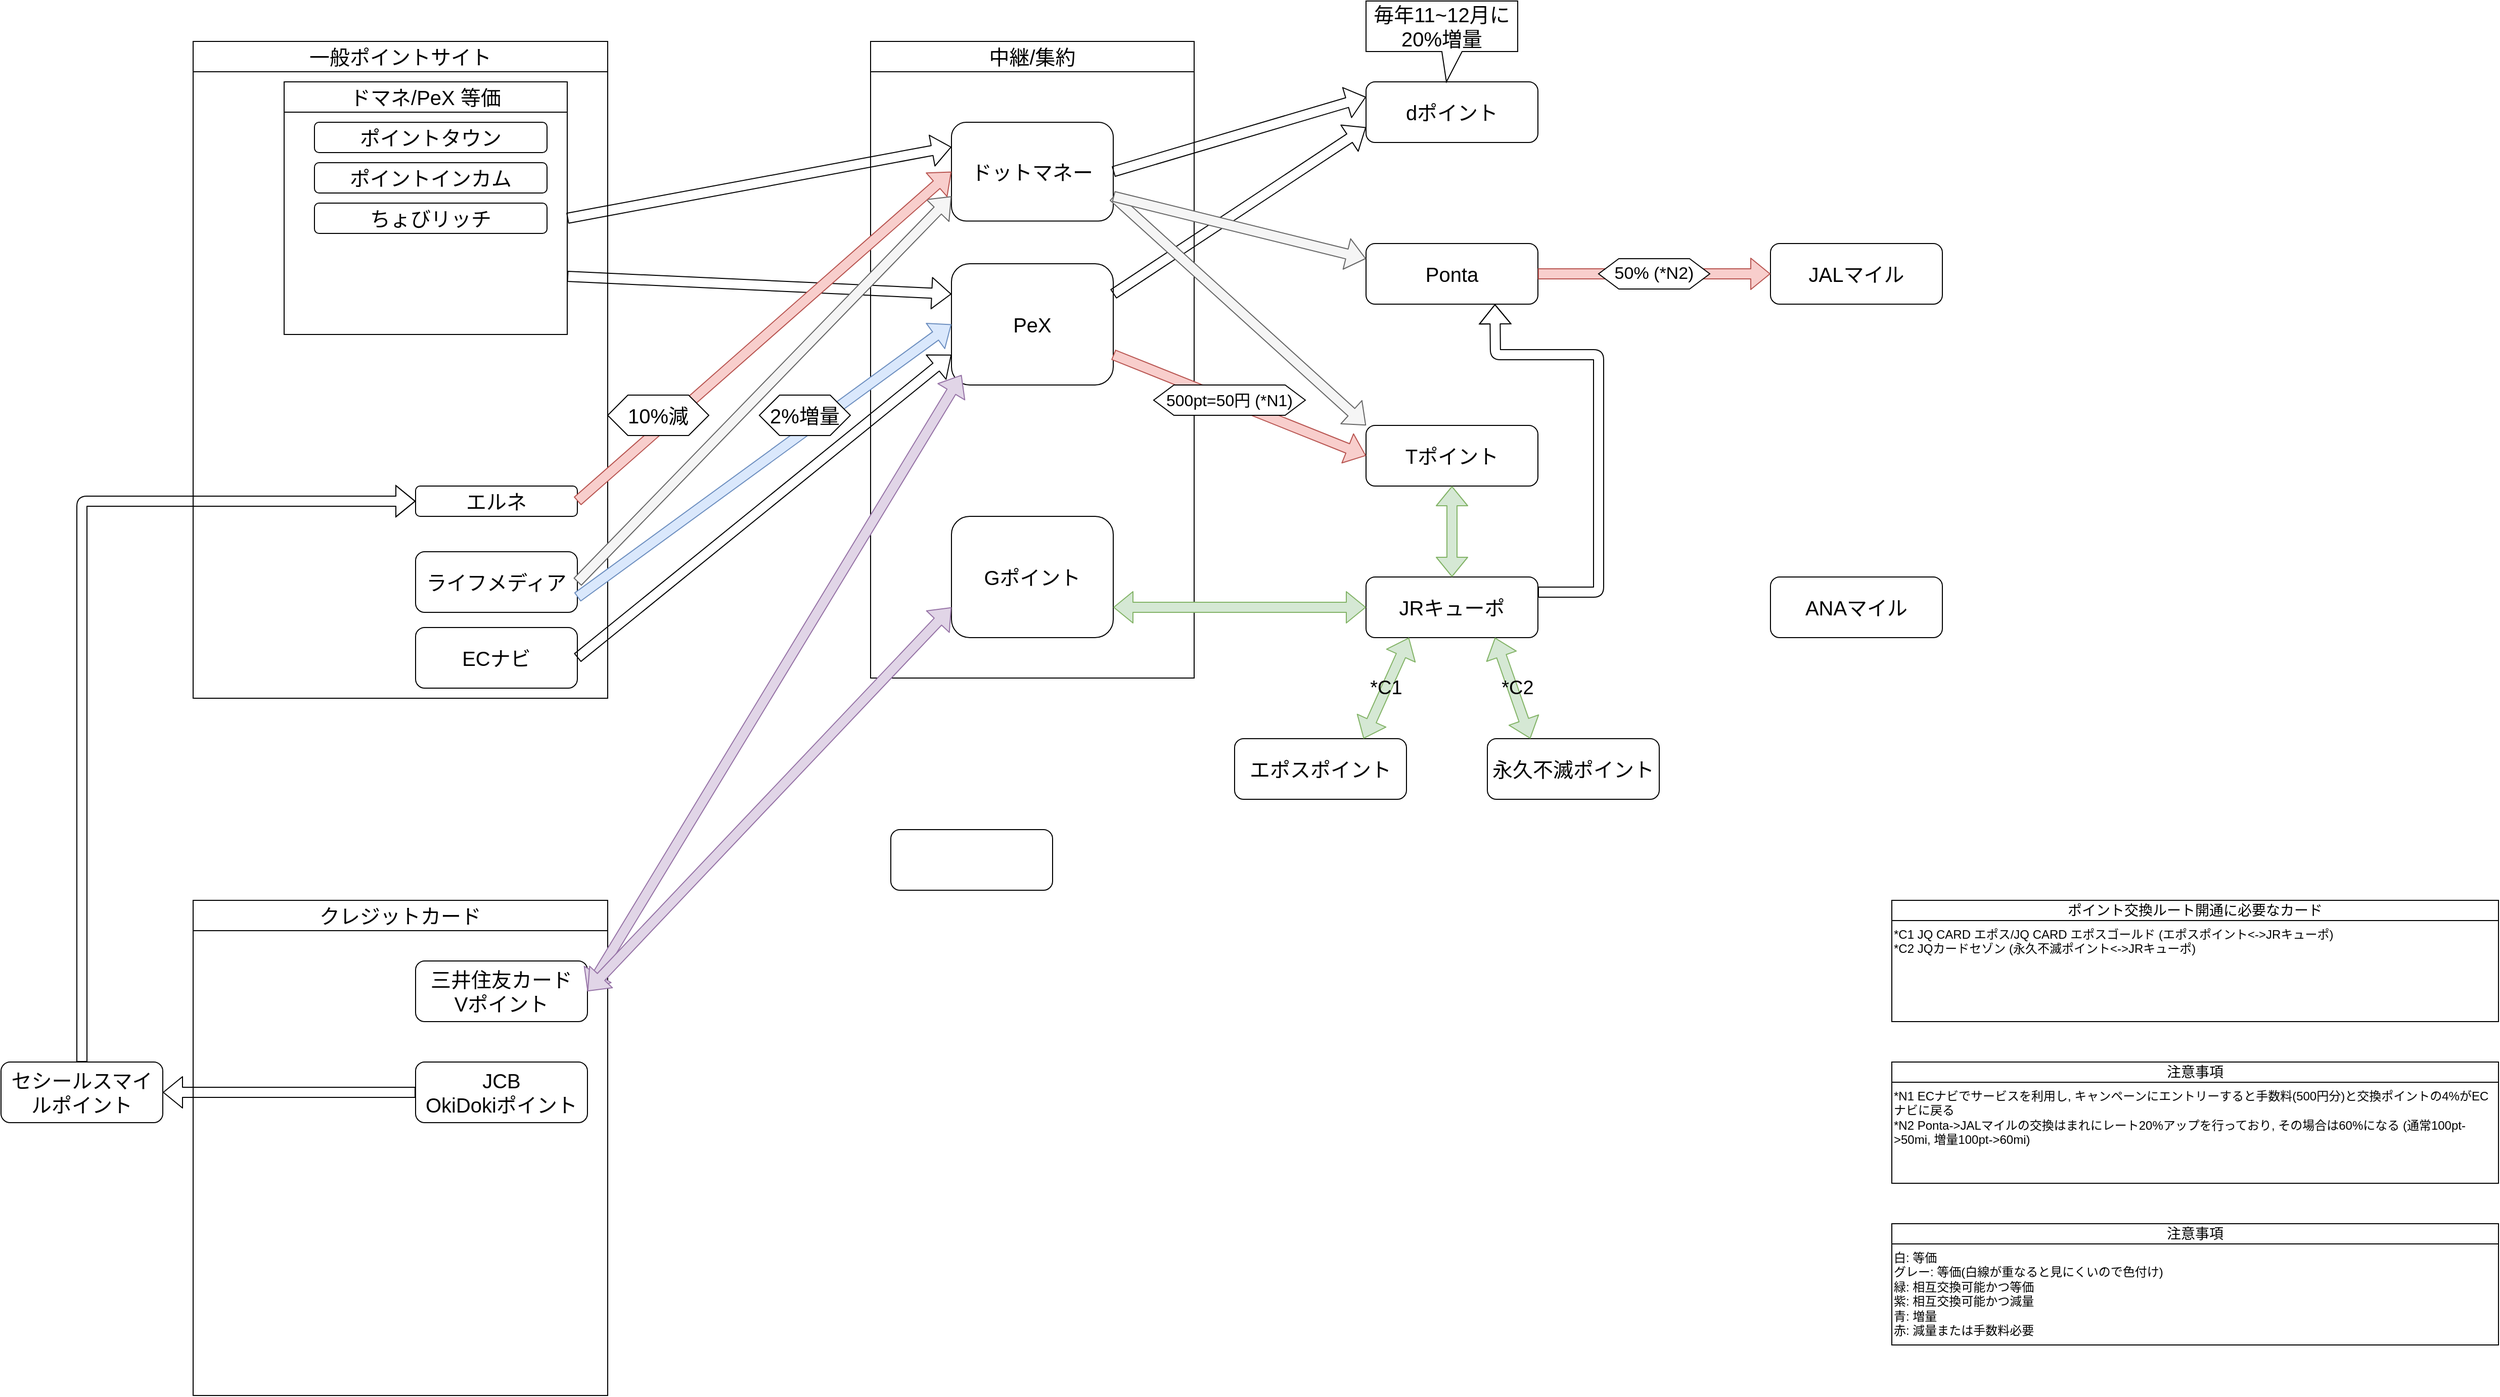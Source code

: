 <mxfile version="14.3.1" type="github">
  <diagram id="JNALb2PzPKqTstAHPSO6" name="ポイントフロー">
    <mxGraphModel dx="2212" dy="1258" grid="1" gridSize="10" guides="1" tooltips="1" connect="1" arrows="1" fold="1" page="1" pageScale="1" pageWidth="4681" pageHeight="3300" math="0" shadow="0">
      <root>
        <mxCell id="0" />
        <mxCell id="1" parent="0" />
        <mxCell id="eb8NVAbyXiwgKea17MFX-14" value="" style="rounded=0;whiteSpace=wrap;html=1;fontSize=20;fillColor=none;" parent="1" vertex="1">
          <mxGeometry x="2110" y="300" width="320" height="600" as="geometry" />
        </mxCell>
        <mxCell id="n4ACcEZn-75h-fmExN6u-18" value="" style="rounded=0;whiteSpace=wrap;html=1;fontSize=20;fillColor=none;" parent="1" vertex="1">
          <mxGeometry x="1440" y="300" width="410" height="620" as="geometry" />
        </mxCell>
        <mxCell id="n4ACcEZn-75h-fmExN6u-24" value="" style="rounded=0;whiteSpace=wrap;html=1;fontSize=20;align=left;fillColor=none;" parent="1" vertex="1">
          <mxGeometry x="1440" y="1150" width="410" height="460" as="geometry" />
        </mxCell>
        <mxCell id="n4ACcEZn-75h-fmExN6u-7" value="&lt;div style=&quot;font-size: 20px;&quot;&gt;&lt;font style=&quot;font-size: 20px;&quot;&gt;PeX&lt;/font&gt;&lt;/div&gt;" style="rounded=1;whiteSpace=wrap;html=1;fontSize=20;" parent="1" vertex="1">
          <mxGeometry x="2190" y="490" width="160" height="120" as="geometry" />
        </mxCell>
        <mxCell id="n4ACcEZn-75h-fmExN6u-8" value="&lt;font style=&quot;font-size: 20px;&quot;&gt;ドットマネー&lt;/font&gt;" style="rounded=1;whiteSpace=wrap;html=1;fontSize=20;" parent="1" vertex="1">
          <mxGeometry x="2190" y="350" width="160" height="97.76" as="geometry" />
        </mxCell>
        <mxCell id="n4ACcEZn-75h-fmExN6u-9" value="" style="rounded=1;whiteSpace=wrap;html=1;fontSize=20;" parent="1" vertex="1">
          <mxGeometry x="2130" y="1050" width="160" height="60" as="geometry" />
        </mxCell>
        <mxCell id="n4ACcEZn-75h-fmExN6u-10" value="&lt;div style=&quot;font-size: 20px;&quot;&gt;&lt;font style=&quot;font-size: 20px;&quot;&gt;ECナビ&lt;/font&gt;&lt;/div&gt;" style="rounded=1;whiteSpace=wrap;html=1;fontSize=20;" parent="1" vertex="1">
          <mxGeometry x="1660" y="850" width="160" height="60" as="geometry" />
        </mxCell>
        <mxCell id="n4ACcEZn-75h-fmExN6u-11" value="&lt;font style=&quot;font-size: 20px;&quot;&gt;ライフメディア&lt;br style=&quot;font-size: 20px;&quot;&gt;&lt;/font&gt;" style="rounded=1;whiteSpace=wrap;html=1;fontSize=20;" parent="1" vertex="1">
          <mxGeometry x="1660" y="775" width="160" height="60" as="geometry" />
        </mxCell>
        <mxCell id="n4ACcEZn-75h-fmExN6u-13" value="" style="shape=flexArrow;endArrow=classic;html=1;fontSize=20;exitX=1;exitY=0.5;exitDx=0;exitDy=0;entryX=0;entryY=0.75;entryDx=0;entryDy=0;" parent="1" source="n4ACcEZn-75h-fmExN6u-10" target="n4ACcEZn-75h-fmExN6u-7" edge="1">
          <mxGeometry width="50" height="50" relative="1" as="geometry">
            <mxPoint x="1820" y="800" as="sourcePoint" />
            <mxPoint x="2030" y="830" as="targetPoint" />
          </mxGeometry>
        </mxCell>
        <mxCell id="n4ACcEZn-75h-fmExN6u-14" value="" style="shape=flexArrow;endArrow=classic;html=1;fontSize=20;entryX=0;entryY=0.5;entryDx=0;entryDy=0;exitX=1;exitY=0.75;exitDx=0;exitDy=0;fillColor=#dae8fc;strokeColor=#6c8ebf;" parent="1" source="n4ACcEZn-75h-fmExN6u-11" target="n4ACcEZn-75h-fmExN6u-7" edge="1">
          <mxGeometry width="50" height="50" relative="1" as="geometry">
            <mxPoint x="1810" y="690" as="sourcePoint" />
            <mxPoint x="1870" y="640" as="targetPoint" />
          </mxGeometry>
        </mxCell>
        <mxCell id="n4ACcEZn-75h-fmExN6u-19" value="一般ポイントサイト" style="whiteSpace=wrap;html=1;fontSize=20;" parent="1" vertex="1">
          <mxGeometry x="1440" y="270" width="410" height="30" as="geometry" />
        </mxCell>
        <mxCell id="n4ACcEZn-75h-fmExN6u-22" value="" style="shape=flexArrow;endArrow=classic;html=1;fontSize=20;entryX=0;entryY=0.25;entryDx=0;entryDy=0;exitX=1;exitY=0.5;exitDx=0;exitDy=0;" parent="1" source="n4ACcEZn-75h-fmExN6u-47" target="n4ACcEZn-75h-fmExN6u-8" edge="1">
          <mxGeometry width="50" height="50" relative="1" as="geometry">
            <mxPoint x="1830" y="525" as="sourcePoint" />
            <mxPoint x="1910" y="540" as="targetPoint" />
          </mxGeometry>
        </mxCell>
        <mxCell id="n4ACcEZn-75h-fmExN6u-23" value="" style="shape=flexArrow;endArrow=classic;html=1;fontSize=20;entryX=0;entryY=0.25;entryDx=0;entryDy=0;exitX=1;exitY=0.75;exitDx=0;exitDy=0;" parent="1" source="n4ACcEZn-75h-fmExN6u-47" target="n4ACcEZn-75h-fmExN6u-7" edge="1">
          <mxGeometry width="50" height="50" relative="1" as="geometry">
            <mxPoint x="1830" y="565" as="sourcePoint" />
            <mxPoint x="1920" y="585" as="targetPoint" />
          </mxGeometry>
        </mxCell>
        <mxCell id="n4ACcEZn-75h-fmExN6u-25" value="&lt;div&gt;三井住友カード&lt;/div&gt;&lt;div&gt;Vポイント&lt;br&gt;&lt;/div&gt;" style="rounded=1;whiteSpace=wrap;html=1;fontSize=20;align=center;" parent="1" vertex="1">
          <mxGeometry x="1660" y="1180" width="170" height="60" as="geometry" />
        </mxCell>
        <mxCell id="n4ACcEZn-75h-fmExN6u-31" value="&lt;div align=&quot;center&quot;&gt;2%増量&lt;/div&gt;" style="shape=hexagon;perimeter=hexagonPerimeter2;whiteSpace=wrap;html=1;fixedSize=1;fontSize=20;align=center;" parent="1" vertex="1">
          <mxGeometry x="2000" y="620" width="90" height="40" as="geometry" />
        </mxCell>
        <mxCell id="n4ACcEZn-75h-fmExN6u-32" value="" style="shape=flexArrow;endArrow=classic;html=1;fontSize=20;entryX=0;entryY=0.25;entryDx=0;entryDy=0;exitX=1;exitY=0.5;exitDx=0;exitDy=0;" parent="1" source="n4ACcEZn-75h-fmExN6u-8" target="n4ACcEZn-75h-fmExN6u-4" edge="1">
          <mxGeometry width="50" height="50" relative="1" as="geometry">
            <mxPoint x="2190" y="500" as="sourcePoint" />
            <mxPoint x="2240" y="450" as="targetPoint" />
          </mxGeometry>
        </mxCell>
        <mxCell id="n4ACcEZn-75h-fmExN6u-33" value="" style="shape=flexArrow;endArrow=classic;html=1;fontSize=20;entryX=0;entryY=0.75;entryDx=0;entryDy=0;exitX=1;exitY=0.25;exitDx=0;exitDy=0;" parent="1" source="n4ACcEZn-75h-fmExN6u-7" target="n4ACcEZn-75h-fmExN6u-4" edge="1">
          <mxGeometry width="50" height="50" relative="1" as="geometry">
            <mxPoint x="2340" y="700" as="sourcePoint" />
            <mxPoint x="2250" y="700" as="targetPoint" />
          </mxGeometry>
        </mxCell>
        <mxCell id="n4ACcEZn-75h-fmExN6u-16" value="" style="shape=flexArrow;endArrow=classic;html=1;fontSize=20;entryX=0;entryY=0.75;entryDx=0;entryDy=0;exitX=1;exitY=0.5;exitDx=0;exitDy=0;fillColor=#f5f5f5;strokeColor=#666666;" parent="1" source="n4ACcEZn-75h-fmExN6u-11" target="n4ACcEZn-75h-fmExN6u-8" edge="1">
          <mxGeometry width="50" height="50" relative="1" as="geometry">
            <mxPoint x="1820" y="655" as="sourcePoint" />
            <mxPoint x="1870" y="605" as="targetPoint" />
          </mxGeometry>
        </mxCell>
        <mxCell id="n4ACcEZn-75h-fmExN6u-35" value="" style="shape=flexArrow;endArrow=classic;startArrow=classic;html=1;fontSize=20;exitX=1;exitY=0.5;exitDx=0;exitDy=0;fillColor=#e1d5e7;strokeColor=#9673a6;" parent="1" source="n4ACcEZn-75h-fmExN6u-25" edge="1">
          <mxGeometry width="50" height="50" relative="1" as="geometry">
            <mxPoint x="1840" y="1030" as="sourcePoint" />
            <mxPoint x="2200" y="600" as="targetPoint" />
          </mxGeometry>
        </mxCell>
        <mxCell id="n4ACcEZn-75h-fmExN6u-36" value="&lt;div align=&quot;center&quot;&gt;クレジットカード&lt;br&gt;&lt;/div&gt;" style="rounded=0;whiteSpace=wrap;html=1;fontSize=20;align=center;" parent="1" vertex="1">
          <mxGeometry x="1440" y="1120" width="410" height="30" as="geometry" />
        </mxCell>
        <mxCell id="n4ACcEZn-75h-fmExN6u-47" value="" style="rounded=0;whiteSpace=wrap;html=1;fontSize=20;align=left;fillColor=none;verticalAlign=top;" parent="1" vertex="1">
          <mxGeometry x="1530" y="330" width="280" height="230" as="geometry" />
        </mxCell>
        <mxCell id="n4ACcEZn-75h-fmExN6u-48" value="ドマネ/PeX 等価" style="rounded=0;whiteSpace=wrap;html=1;fontSize=20;align=center;" parent="1" vertex="1">
          <mxGeometry x="1530" y="310" width="280" height="30" as="geometry" />
        </mxCell>
        <mxCell id="n4ACcEZn-75h-fmExN6u-51" value="ポイントタウン" style="rounded=1;whiteSpace=wrap;html=1;fontSize=20;align=center;" parent="1" vertex="1">
          <mxGeometry x="1560" y="350" width="230" height="30" as="geometry" />
        </mxCell>
        <mxCell id="n4ACcEZn-75h-fmExN6u-52" value="ポイントインカム" style="rounded=1;whiteSpace=wrap;html=1;fontSize=20;align=center;" parent="1" vertex="1">
          <mxGeometry x="1560" y="390" width="230" height="30" as="geometry" />
        </mxCell>
        <mxCell id="n4ACcEZn-75h-fmExN6u-53" value="ちょびリッチ" style="rounded=1;whiteSpace=wrap;html=1;fontSize=20;align=center;" parent="1" vertex="1">
          <mxGeometry x="1560" y="430" width="230" height="30" as="geometry" />
        </mxCell>
        <mxCell id="n4ACcEZn-75h-fmExN6u-61" value="&lt;div&gt;JCB&lt;/div&gt;&lt;div&gt;OkiDokiポイント&lt;br&gt;&lt;/div&gt;" style="rounded=1;whiteSpace=wrap;html=1;fontSize=20;align=center;" parent="1" vertex="1">
          <mxGeometry x="1660" y="1280" width="170" height="60" as="geometry" />
        </mxCell>
        <mxCell id="eb8NVAbyXiwgKea17MFX-3" value="セシールスマイルポイント" style="rounded=1;whiteSpace=wrap;html=1;fontSize=20;" parent="1" vertex="1">
          <mxGeometry x="1250" y="1280" width="160" height="60" as="geometry" />
        </mxCell>
        <mxCell id="eb8NVAbyXiwgKea17MFX-6" value="エルネ" style="rounded=1;whiteSpace=wrap;html=1;fontSize=20;" parent="1" vertex="1">
          <mxGeometry x="1660" y="710" width="160" height="30" as="geometry" />
        </mxCell>
        <mxCell id="eb8NVAbyXiwgKea17MFX-7" value="" style="shape=flexArrow;endArrow=classic;html=1;fontSize=20;entryX=1;entryY=0.5;entryDx=0;entryDy=0;exitX=0;exitY=0.5;exitDx=0;exitDy=0;" parent="1" source="n4ACcEZn-75h-fmExN6u-61" target="eb8NVAbyXiwgKea17MFX-3" edge="1">
          <mxGeometry width="50" height="50" relative="1" as="geometry">
            <mxPoint x="1490" y="1135" as="sourcePoint" />
            <mxPoint x="1540" y="1085" as="targetPoint" />
          </mxGeometry>
        </mxCell>
        <mxCell id="eb8NVAbyXiwgKea17MFX-8" value="" style="shape=flexArrow;endArrow=classic;html=1;fontSize=20;exitX=0.5;exitY=0;exitDx=0;exitDy=0;entryX=0;entryY=0.5;entryDx=0;entryDy=0;" parent="1" source="eb8NVAbyXiwgKea17MFX-3" target="eb8NVAbyXiwgKea17MFX-6" edge="1">
          <mxGeometry width="50" height="50" relative="1" as="geometry">
            <mxPoint x="1330" y="1070" as="sourcePoint" />
            <mxPoint x="1330" y="660" as="targetPoint" />
            <Array as="points">
              <mxPoint x="1330" y="725" />
            </Array>
          </mxGeometry>
        </mxCell>
        <mxCell id="eb8NVAbyXiwgKea17MFX-10" value="" style="shape=flexArrow;endArrow=classic;html=1;fontSize=20;entryX=0;entryY=0.5;entryDx=0;entryDy=0;fillColor=#f8cecc;strokeColor=#b85450;exitX=1;exitY=0.5;exitDx=0;exitDy=0;" parent="1" source="eb8NVAbyXiwgKea17MFX-6" target="n4ACcEZn-75h-fmExN6u-8" edge="1">
          <mxGeometry width="50" height="50" relative="1" as="geometry">
            <mxPoint x="1820" y="680" as="sourcePoint" />
            <mxPoint x="1870" y="630" as="targetPoint" />
          </mxGeometry>
        </mxCell>
        <mxCell id="eb8NVAbyXiwgKea17MFX-11" value="10%減" style="shape=hexagon;perimeter=hexagonPerimeter2;whiteSpace=wrap;html=1;fixedSize=1;fontSize=20;" parent="1" vertex="1">
          <mxGeometry x="1850" y="620" width="100" height="40" as="geometry" />
        </mxCell>
        <mxCell id="eb8NVAbyXiwgKea17MFX-15" value="中継/集約" style="rounded=0;whiteSpace=wrap;html=1;fontSize=20;" parent="1" vertex="1">
          <mxGeometry x="2110" y="270" width="320" height="30" as="geometry" />
        </mxCell>
        <mxCell id="0r6g7IO5Q1uZSNd1gTx7-1" value="JRキューポ" style="rounded=1;whiteSpace=wrap;html=1;fontSize=20;" parent="1" vertex="1">
          <mxGeometry x="2600" y="800" width="170" height="60" as="geometry" />
        </mxCell>
        <mxCell id="0r6g7IO5Q1uZSNd1gTx7-4" value="&lt;div style=&quot;font-size: 20px&quot;&gt;Gポイント&lt;/div&gt;" style="rounded=1;whiteSpace=wrap;html=1;fontSize=20;" parent="1" vertex="1">
          <mxGeometry x="2190" y="740" width="160" height="120" as="geometry" />
        </mxCell>
        <mxCell id="0r6g7IO5Q1uZSNd1gTx7-5" value="" style="shape=flexArrow;endArrow=classic;startArrow=classic;html=1;exitX=1;exitY=0.5;exitDx=0;exitDy=0;entryX=0;entryY=0.75;entryDx=0;entryDy=0;fillColor=#e1d5e7;strokeColor=#9673a6;" parent="1" source="n4ACcEZn-75h-fmExN6u-25" target="0r6g7IO5Q1uZSNd1gTx7-4" edge="1">
          <mxGeometry width="50" height="50" relative="1" as="geometry">
            <mxPoint x="1960" y="1220" as="sourcePoint" />
            <mxPoint x="2080" y="1000" as="targetPoint" />
          </mxGeometry>
        </mxCell>
        <mxCell id="0r6g7IO5Q1uZSNd1gTx7-8" value="" style="shape=flexArrow;endArrow=classic;startArrow=classic;html=1;exitX=1;exitY=0.75;exitDx=0;exitDy=0;entryX=0;entryY=0.5;entryDx=0;entryDy=0;fillColor=#d5e8d4;strokeColor=#82b366;" parent="1" source="0r6g7IO5Q1uZSNd1gTx7-4" target="0r6g7IO5Q1uZSNd1gTx7-1" edge="1">
          <mxGeometry width="50" height="50" relative="1" as="geometry">
            <mxPoint x="2470" y="790" as="sourcePoint" />
            <mxPoint x="2520" y="740" as="targetPoint" />
          </mxGeometry>
        </mxCell>
        <mxCell id="0r6g7IO5Q1uZSNd1gTx7-9" value="Tポイント" style="rounded=1;whiteSpace=wrap;html=1;fontSize=20;" parent="1" vertex="1">
          <mxGeometry x="2600" y="650" width="170" height="60" as="geometry" />
        </mxCell>
        <mxCell id="0r6g7IO5Q1uZSNd1gTx7-10" value="" style="shape=flexArrow;endArrow=classic;startArrow=classic;html=1;exitX=0.5;exitY=0;exitDx=0;exitDy=0;entryX=0.5;entryY=1;entryDx=0;entryDy=0;fillColor=#d5e8d4;strokeColor=#82b366;" parent="1" source="0r6g7IO5Q1uZSNd1gTx7-1" target="0r6g7IO5Q1uZSNd1gTx7-9" edge="1">
          <mxGeometry width="50" height="50" relative="1" as="geometry">
            <mxPoint x="2440" y="750" as="sourcePoint" />
            <mxPoint x="2500" y="740" as="targetPoint" />
          </mxGeometry>
        </mxCell>
        <mxCell id="0r6g7IO5Q1uZSNd1gTx7-12" value="永久不滅ポイント" style="rounded=1;whiteSpace=wrap;html=1;fontSize=20;" parent="1" vertex="1">
          <mxGeometry x="2720" y="960" width="170" height="60" as="geometry" />
        </mxCell>
        <mxCell id="0r6g7IO5Q1uZSNd1gTx7-13" value="" style="shape=flexArrow;endArrow=classic;html=1;entryX=0;entryY=0.5;entryDx=0;entryDy=0;exitX=1;exitY=0.75;exitDx=0;exitDy=0;fillColor=#f8cecc;strokeColor=#b85450;" parent="1" source="n4ACcEZn-75h-fmExN6u-7" target="0r6g7IO5Q1uZSNd1gTx7-9" edge="1">
          <mxGeometry width="50" height="50" relative="1" as="geometry">
            <mxPoint x="2360" y="600" as="sourcePoint" />
            <mxPoint x="2410" y="550" as="targetPoint" />
          </mxGeometry>
        </mxCell>
        <mxCell id="0r6g7IO5Q1uZSNd1gTx7-14" value="&lt;div&gt;500pt=50円 (&lt;span&gt;*N&lt;/span&gt;&lt;span&gt;1)&lt;/span&gt;&lt;/div&gt;" style="shape=hexagon;perimeter=hexagonPerimeter2;whiteSpace=wrap;html=1;fixedSize=1;fontSize=16;" parent="1" vertex="1">
          <mxGeometry x="2390" y="610" width="150" height="30" as="geometry" />
        </mxCell>
        <mxCell id="0r6g7IO5Q1uZSNd1gTx7-15" value="" style="shape=flexArrow;endArrow=classic;startArrow=classic;html=1;entryX=0.75;entryY=1;entryDx=0;entryDy=0;fillColor=#d5e8d4;strokeColor=#82b366;exitX=0.25;exitY=0;exitDx=0;exitDy=0;" parent="1" source="0r6g7IO5Q1uZSNd1gTx7-12" target="0r6g7IO5Q1uZSNd1gTx7-1" edge="1">
          <mxGeometry width="50" height="50" relative="1" as="geometry">
            <mxPoint x="2760" y="960" as="sourcePoint" />
            <mxPoint x="2720" y="890" as="targetPoint" />
          </mxGeometry>
        </mxCell>
        <mxCell id="kb6ahVInnKZUIDJ3Hx-f-1" value="JALマイル" style="rounded=1;whiteSpace=wrap;html=1;fontSize=20;" parent="1" vertex="1">
          <mxGeometry x="3000" y="470" width="170" height="60" as="geometry" />
        </mxCell>
        <mxCell id="kb6ahVInnKZUIDJ3Hx-f-2" value="ANAマイル" style="rounded=1;whiteSpace=wrap;html=1;fontSize=20;" parent="1" vertex="1">
          <mxGeometry x="3000" y="800" width="170" height="60" as="geometry" />
        </mxCell>
        <mxCell id="kb6ahVInnKZUIDJ3Hx-f-3" value="Ponta" style="rounded=1;whiteSpace=wrap;html=1;align=center;fontSize=20;" parent="1" vertex="1">
          <mxGeometry x="2600" y="470" width="170" height="60" as="geometry" />
        </mxCell>
        <mxCell id="kb6ahVInnKZUIDJ3Hx-f-4" value="" style="group" parent="1" vertex="1" connectable="0">
          <mxGeometry x="2600" y="235" width="170" height="135" as="geometry" />
        </mxCell>
        <mxCell id="n4ACcEZn-75h-fmExN6u-4" value="&lt;div style=&quot;font-size: 20px;&quot; align=&quot;center&quot;&gt;&lt;font style=&quot;font-size: 20px;&quot;&gt;dポイント&lt;/font&gt;&lt;/div&gt;" style="rounded=1;whiteSpace=wrap;html=1;align=center;fontSize=20;" parent="kb6ahVInnKZUIDJ3Hx-f-4" vertex="1">
          <mxGeometry y="75" width="170" height="60" as="geometry" />
        </mxCell>
        <mxCell id="kb6ahVInnKZUIDJ3Hx-f-5" value="" style="shape=flexArrow;endArrow=classic;html=1;exitX=1;exitY=0.25;exitDx=0;exitDy=0;entryX=0.75;entryY=1;entryDx=0;entryDy=0;" parent="1" source="0r6g7IO5Q1uZSNd1gTx7-1" target="kb6ahVInnKZUIDJ3Hx-f-3" edge="1">
          <mxGeometry width="50" height="50" relative="1" as="geometry">
            <mxPoint x="2790" y="830" as="sourcePoint" />
            <mxPoint x="2730" y="580" as="targetPoint" />
            <Array as="points">
              <mxPoint x="2830" y="815" />
              <mxPoint x="2830" y="580" />
              <mxPoint x="2728" y="580" />
            </Array>
          </mxGeometry>
        </mxCell>
        <mxCell id="rARvepKuOwMLc6lqj7yM-1" value="エポスポイント" style="rounded=1;whiteSpace=wrap;html=1;fontSize=20;" parent="1" vertex="1">
          <mxGeometry x="2470" y="960" width="170" height="60" as="geometry" />
        </mxCell>
        <mxCell id="rARvepKuOwMLc6lqj7yM-2" value="" style="shape=flexArrow;endArrow=classic;startArrow=classic;html=1;entryX=0.25;entryY=1;entryDx=0;entryDy=0;exitX=0.75;exitY=0;exitDx=0;exitDy=0;fillColor=#d5e8d4;strokeColor=#82b366;" parent="1" source="rARvepKuOwMLc6lqj7yM-1" target="0r6g7IO5Q1uZSNd1gTx7-1" edge="1">
          <mxGeometry width="50" height="50" relative="1" as="geometry">
            <mxPoint x="2580" y="960" as="sourcePoint" />
            <mxPoint x="2630" y="910" as="targetPoint" />
          </mxGeometry>
        </mxCell>
        <mxCell id="rARvepKuOwMLc6lqj7yM-3" value="" style="shape=flexArrow;endArrow=classic;html=1;entryX=0;entryY=0.5;entryDx=0;entryDy=0;exitX=1;exitY=0.5;exitDx=0;exitDy=0;fillColor=#f8cecc;strokeColor=#b85450;" parent="1" source="kb6ahVInnKZUIDJ3Hx-f-3" target="kb6ahVInnKZUIDJ3Hx-f-1" edge="1">
          <mxGeometry width="50" height="50" relative="1" as="geometry">
            <mxPoint x="2790" y="530" as="sourcePoint" />
            <mxPoint x="2840" y="480" as="targetPoint" />
          </mxGeometry>
        </mxCell>
        <mxCell id="rARvepKuOwMLc6lqj7yM-4" value="50% (*N2)" style="shape=hexagon;perimeter=hexagonPerimeter2;whiteSpace=wrap;html=1;fixedSize=1;fontSize=17;" parent="1" vertex="1">
          <mxGeometry x="2830" y="485" width="110" height="30" as="geometry" />
        </mxCell>
        <mxCell id="rARvepKuOwMLc6lqj7yM-5" value="" style="shape=flexArrow;endArrow=classic;html=1;fontSize=17;entryX=0;entryY=0;entryDx=0;entryDy=0;exitX=1;exitY=0.75;exitDx=0;exitDy=0;fillColor=#f5f5f5;strokeColor=#666666;" parent="1" source="n4ACcEZn-75h-fmExN6u-8" target="0r6g7IO5Q1uZSNd1gTx7-9" edge="1">
          <mxGeometry width="50" height="50" relative="1" as="geometry">
            <mxPoint x="2380" y="480" as="sourcePoint" />
            <mxPoint x="2430" y="430" as="targetPoint" />
          </mxGeometry>
        </mxCell>
        <mxCell id="rARvepKuOwMLc6lqj7yM-7" value="" style="shape=flexArrow;endArrow=classic;html=1;fontSize=17;entryX=0;entryY=0.25;entryDx=0;entryDy=0;exitX=1;exitY=0.75;exitDx=0;exitDy=0;fillColor=#f5f5f5;strokeColor=#666666;" parent="1" source="n4ACcEZn-75h-fmExN6u-8" target="kb6ahVInnKZUIDJ3Hx-f-3" edge="1">
          <mxGeometry width="50" height="50" relative="1" as="geometry">
            <mxPoint x="2390" y="460" as="sourcePoint" />
            <mxPoint x="2440" y="410" as="targetPoint" />
          </mxGeometry>
        </mxCell>
        <mxCell id="n4ACcEZn-75h-fmExN6u-6" value="毎年11~12月に20%増量" style="shape=callout;whiteSpace=wrap;html=1;perimeter=calloutPerimeter;fontSize=20;position2=0.53;" parent="1" vertex="1">
          <mxGeometry x="2600" y="230" width="150" height="80" as="geometry" />
        </mxCell>
        <mxCell id="rZXJAhksHCK-96D58tUN-5" value="" style="group" parent="1" vertex="1" connectable="0">
          <mxGeometry x="3120" y="1270" width="600" height="130" as="geometry" />
        </mxCell>
        <mxCell id="rZXJAhksHCK-96D58tUN-6" value="" style="group" parent="rZXJAhksHCK-96D58tUN-5" vertex="1" connectable="0">
          <mxGeometry y="10" width="600" height="120" as="geometry" />
        </mxCell>
        <mxCell id="rZXJAhksHCK-96D58tUN-2" value="*N1 ECナビでサービスを利用し, キャンペーンにエントリーすると手数料(500円分)と交換ポイントの4%がECナビに戻る&lt;br&gt;*N2 Ponta-&amp;gt;JALマイルの交換はまれにレート20%アップを行っており, その場合は60%になる (通常100pt-&amp;gt;50mi, 増量100pt-&amp;gt;60mi)" style="rounded=0;whiteSpace=wrap;html=1;fontSize=12;align=left;verticalAlign=top;" parent="rZXJAhksHCK-96D58tUN-6" vertex="1">
          <mxGeometry y="20" width="600" height="100" as="geometry" />
        </mxCell>
        <mxCell id="rZXJAhksHCK-96D58tUN-4" value="注意事項" style="rounded=0;whiteSpace=wrap;html=1;fontSize=14;align=center;" parent="rZXJAhksHCK-96D58tUN-6" vertex="1">
          <mxGeometry width="600" height="20" as="geometry" />
        </mxCell>
        <mxCell id="rZXJAhksHCK-96D58tUN-9" value="" style="group" parent="1" vertex="1" connectable="0">
          <mxGeometry x="3120" y="1110" width="600" height="130" as="geometry" />
        </mxCell>
        <mxCell id="rZXJAhksHCK-96D58tUN-10" value="" style="group" parent="rZXJAhksHCK-96D58tUN-9" vertex="1" connectable="0">
          <mxGeometry y="10" width="600" height="120" as="geometry" />
        </mxCell>
        <mxCell id="rZXJAhksHCK-96D58tUN-11" value="*C1 JQ CARD エポス/JQ CARD エポスゴールド (エポスポイント&amp;lt;-&amp;gt;JRキューポ)&lt;br&gt;*C2 JQカードセゾン (永久不滅ポイント&amp;lt;-&amp;gt;JRキューポ)" style="rounded=0;whiteSpace=wrap;html=1;fontSize=12;align=left;verticalAlign=top;" parent="rZXJAhksHCK-96D58tUN-10" vertex="1">
          <mxGeometry y="20" width="600" height="100" as="geometry" />
        </mxCell>
        <mxCell id="rZXJAhksHCK-96D58tUN-12" value="ポイント交換ルート開通に必要なカード" style="rounded=0;whiteSpace=wrap;html=1;fontSize=14;align=center;" parent="rZXJAhksHCK-96D58tUN-10" vertex="1">
          <mxGeometry width="600" height="20" as="geometry" />
        </mxCell>
        <mxCell id="35Za1Qmwk_jCWzCy-l4y-2" value="*C1" style="text;html=1;strokeColor=none;fillColor=none;align=center;verticalAlign=middle;whiteSpace=wrap;rounded=0;fontSize=19;" parent="1" vertex="1">
          <mxGeometry x="2600" y="900" width="40" height="20" as="geometry" />
        </mxCell>
        <mxCell id="35Za1Qmwk_jCWzCy-l4y-3" value="*C2" style="text;html=1;strokeColor=none;fillColor=none;align=center;verticalAlign=middle;whiteSpace=wrap;rounded=0;fontSize=19;" parent="1" vertex="1">
          <mxGeometry x="2730" y="900" width="40" height="20" as="geometry" />
        </mxCell>
        <mxCell id="lN5nsVR4za2gzK-BzXJi-1" value="" style="group" parent="1" vertex="1" connectable="0">
          <mxGeometry x="3120" y="1430" width="600" height="130" as="geometry" />
        </mxCell>
        <mxCell id="lN5nsVR4za2gzK-BzXJi-2" value="" style="group" parent="lN5nsVR4za2gzK-BzXJi-1" vertex="1" connectable="0">
          <mxGeometry y="10" width="600" height="120" as="geometry" />
        </mxCell>
        <mxCell id="lN5nsVR4za2gzK-BzXJi-3" value="白: 等価&lt;br&gt;グレー: 等価(白線が重なると見にくいので色付け)&lt;br&gt;緑: 相互交換可能かつ等価&lt;br&gt;紫: 相互交換可能かつ減量&lt;br&gt;青: 増量&lt;br&gt;赤: 減量または手数料必要" style="rounded=0;whiteSpace=wrap;html=1;fontSize=12;align=left;verticalAlign=top;" parent="lN5nsVR4za2gzK-BzXJi-2" vertex="1">
          <mxGeometry y="20" width="600" height="100" as="geometry" />
        </mxCell>
        <mxCell id="lN5nsVR4za2gzK-BzXJi-4" value="注意事項" style="rounded=0;whiteSpace=wrap;html=1;fontSize=14;align=center;" parent="lN5nsVR4za2gzK-BzXJi-2" vertex="1">
          <mxGeometry width="600" height="20" as="geometry" />
        </mxCell>
      </root>
    </mxGraphModel>
  </diagram>
</mxfile>
